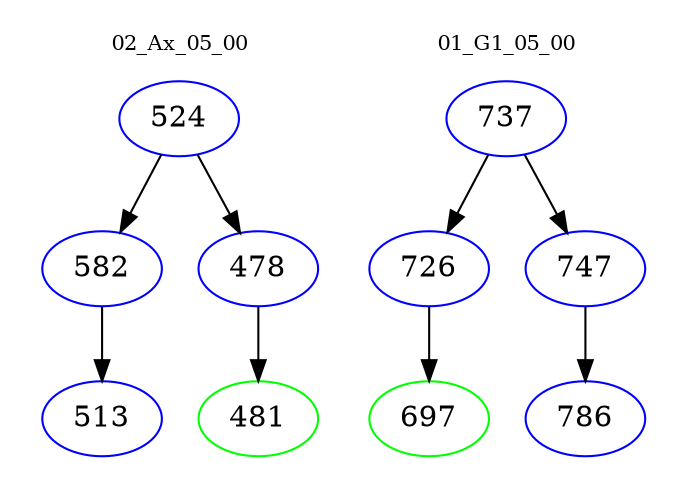 digraph{
subgraph cluster_0 {
color = white
label = "02_Ax_05_00";
fontsize=10;
T0_524 [label="524", color="blue"]
T0_524 -> T0_582 [color="black"]
T0_582 [label="582", color="blue"]
T0_582 -> T0_513 [color="black"]
T0_513 [label="513", color="blue"]
T0_524 -> T0_478 [color="black"]
T0_478 [label="478", color="blue"]
T0_478 -> T0_481 [color="black"]
T0_481 [label="481", color="green"]
}
subgraph cluster_1 {
color = white
label = "01_G1_05_00";
fontsize=10;
T1_737 [label="737", color="blue"]
T1_737 -> T1_726 [color="black"]
T1_726 [label="726", color="blue"]
T1_726 -> T1_697 [color="black"]
T1_697 [label="697", color="green"]
T1_737 -> T1_747 [color="black"]
T1_747 [label="747", color="blue"]
T1_747 -> T1_786 [color="black"]
T1_786 [label="786", color="blue"]
}
}
